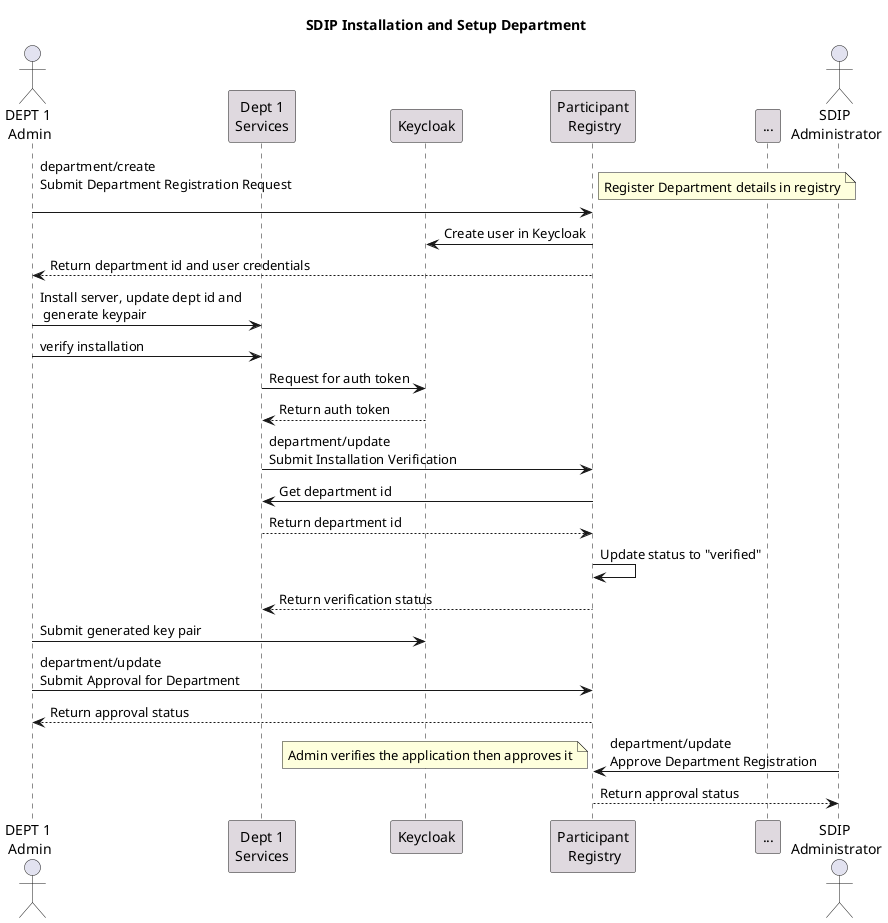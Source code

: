 @startuml
title SDIP Installation and Setup Department

actor Dept1Admin as "DEPT 1 \nAdmin" order 1
participant ld1Dept as "Dept 1\nServices" order 1 #DFd9Df
'participant ld2Dept as "LD 2 \n Services" order 2 #DFd9Df

participant Keycloak as "Keycloak" order 3 #DFd9Df
participant ParticipantRegistry as "Participant\n Registry" order 4 #DFd9Df
'participant CatalogueService as "Catalogue \n Service" order 5 #DFd9Df
'participant IdMatcher as "ID Matching\nService" order 5 #DFd9Df
'participant CertificateServer as "Certificate Service" order 6 #DFd9Df
'participant RequestService as "Request Service" order 7 #DFd9Df
'participant FileStore as "File Store" order 8 #DFd9Df
'participant GrievanceService as "Grievance Service" order 9 #DFd9Df
'participant AnalyticsServer as "Analytics Server" order 10 #DFd9Df
participant otherServices as "..." order 11 #DFd9Df
actor SDIPAdmin as "SDIP \nAdministrator" order 12

Dept1Admin -> ParticipantRegistry: department/create \nSubmit Department Registration Request\n
note right: Register Department details in registry
ParticipantRegistry -> Keycloak: Create user in Keycloak
Dept1Admin <-- ParticipantRegistry: Return department id and user credentials
Dept1Admin -> ld1Dept: Install server, update dept id and \n generate keypair
Dept1Admin -> ld1Dept: verify installation
ld1Dept -> Keycloak: Request for auth token
ld1Dept <-- Keycloak: Return auth token
ld1Dept -> ParticipantRegistry: department/update \nSubmit Installation Verification
ParticipantRegistry -> ld1Dept: Get department id
ld1Dept --> ParticipantRegistry: Return department id
ParticipantRegistry -> ParticipantRegistry: Update status to "verified"
ld1Dept <-- ParticipantRegistry: Return verification status
Dept1Admin -> Keycloak: Submit generated key pair
Dept1Admin -> ParticipantRegistry: department/update \nSubmit Approval for Department
Dept1Admin <-- ParticipantRegistry: Return approval status

SDIPAdmin -> ParticipantRegistry: department/update \nApprove Department Registration
note left: Admin verifies the application then approves it
ParticipantRegistry --> SDIPAdmin: Return approval status




'Dept1Admin -> ParticipantRegistry: config/create
'note over ParticipantRegistry: Enter master details like program details, \n list of exposed API's and configurations.

@enduml

